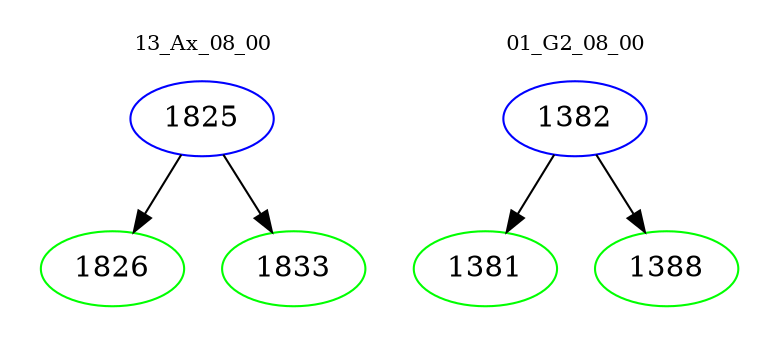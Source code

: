 digraph{
subgraph cluster_0 {
color = white
label = "13_Ax_08_00";
fontsize=10;
T0_1825 [label="1825", color="blue"]
T0_1825 -> T0_1826 [color="black"]
T0_1826 [label="1826", color="green"]
T0_1825 -> T0_1833 [color="black"]
T0_1833 [label="1833", color="green"]
}
subgraph cluster_1 {
color = white
label = "01_G2_08_00";
fontsize=10;
T1_1382 [label="1382", color="blue"]
T1_1382 -> T1_1381 [color="black"]
T1_1381 [label="1381", color="green"]
T1_1382 -> T1_1388 [color="black"]
T1_1388 [label="1388", color="green"]
}
}
